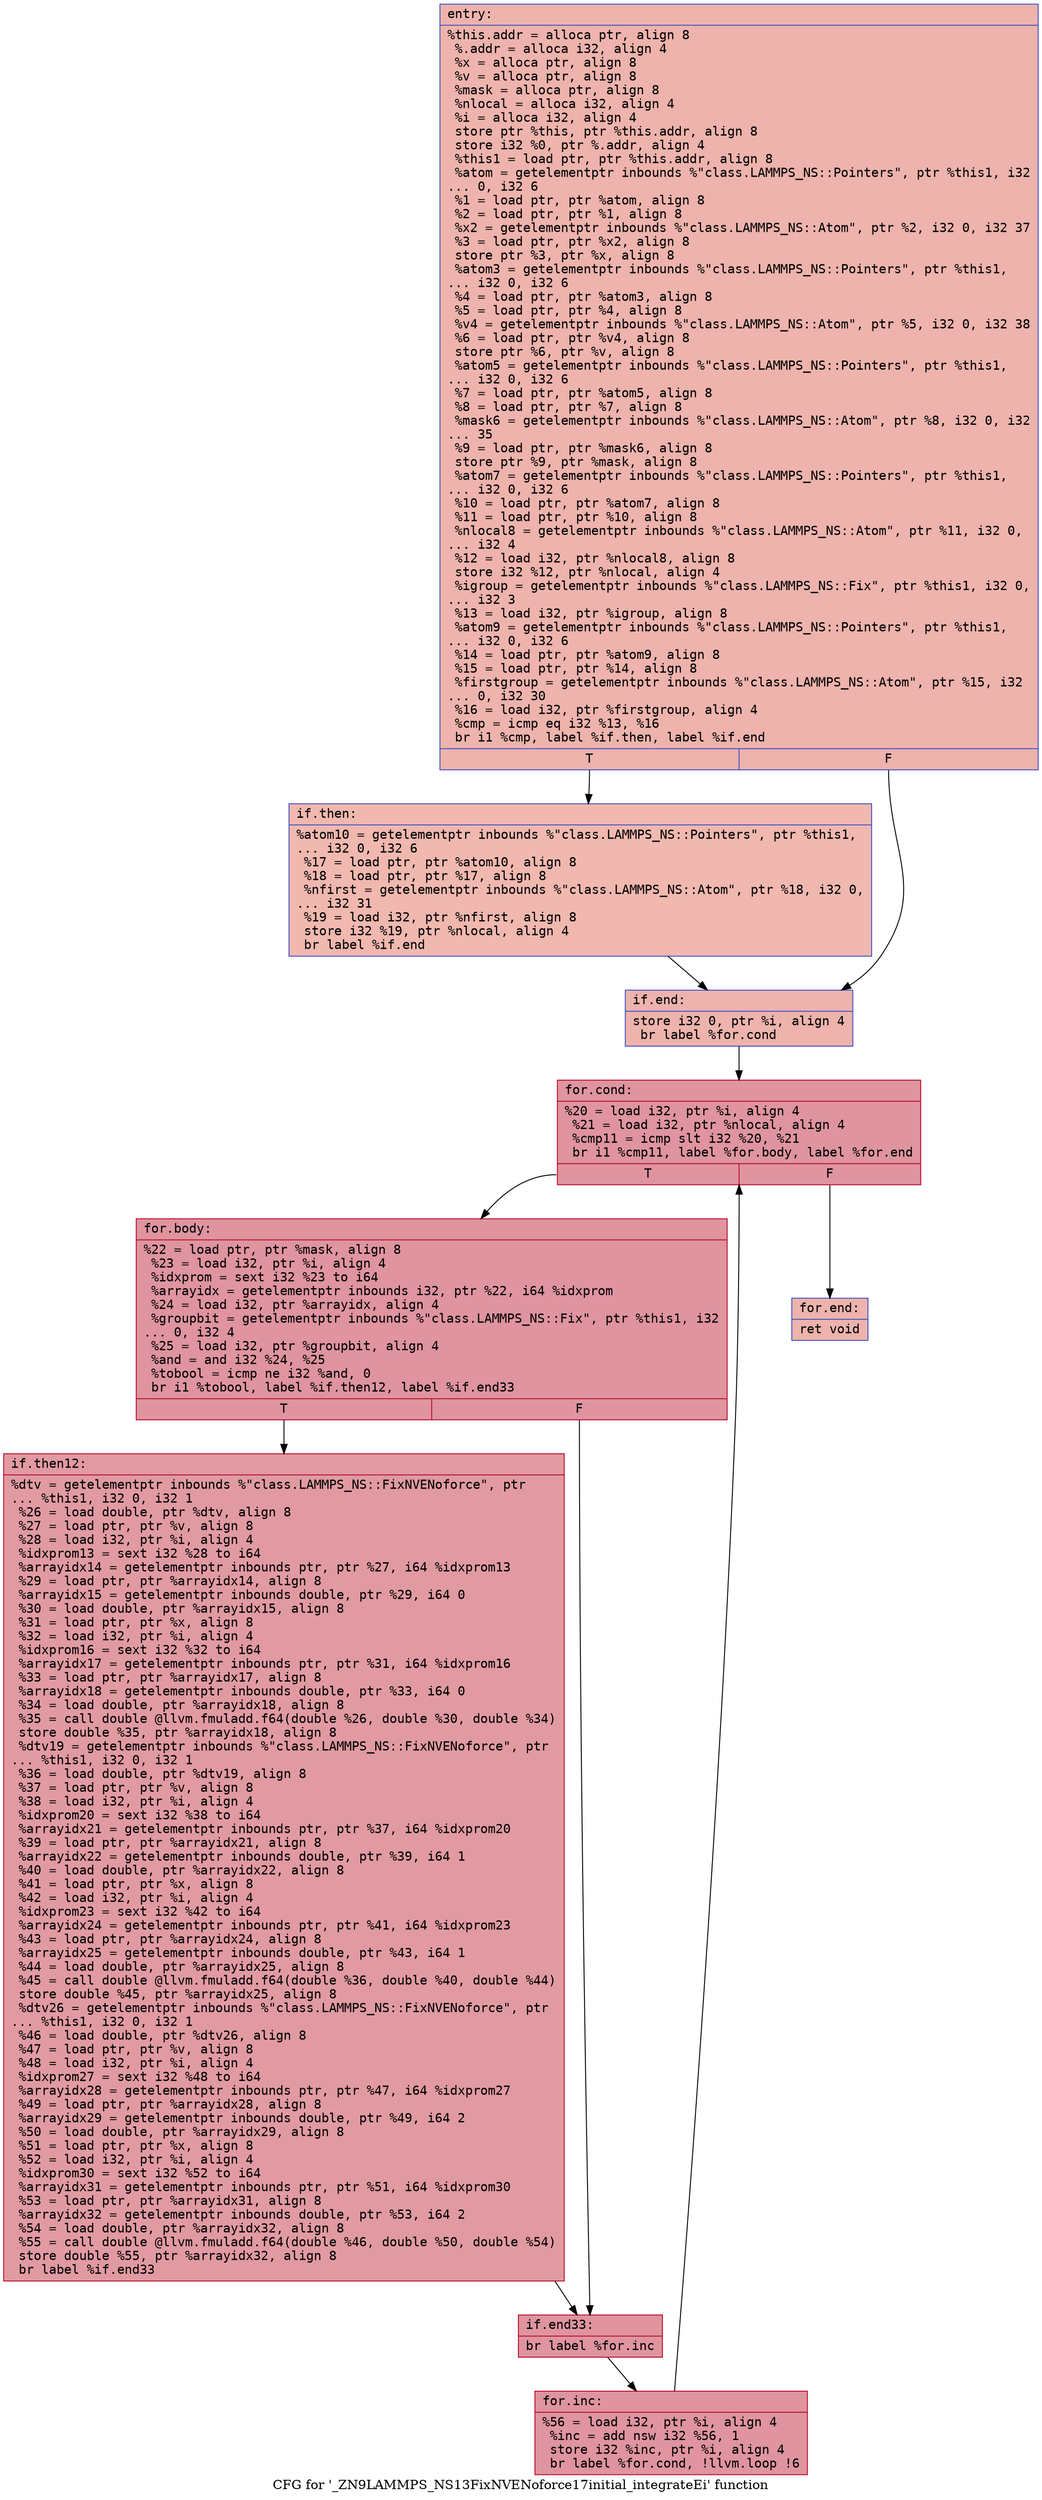 digraph "CFG for '_ZN9LAMMPS_NS13FixNVENoforce17initial_integrateEi' function" {
	label="CFG for '_ZN9LAMMPS_NS13FixNVENoforce17initial_integrateEi' function";

	Node0x564eafa89c50 [shape=record,color="#3d50c3ff", style=filled, fillcolor="#d6524470" fontname="Courier",label="{entry:\l|  %this.addr = alloca ptr, align 8\l  %.addr = alloca i32, align 4\l  %x = alloca ptr, align 8\l  %v = alloca ptr, align 8\l  %mask = alloca ptr, align 8\l  %nlocal = alloca i32, align 4\l  %i = alloca i32, align 4\l  store ptr %this, ptr %this.addr, align 8\l  store i32 %0, ptr %.addr, align 4\l  %this1 = load ptr, ptr %this.addr, align 8\l  %atom = getelementptr inbounds %\"class.LAMMPS_NS::Pointers\", ptr %this1, i32\l... 0, i32 6\l  %1 = load ptr, ptr %atom, align 8\l  %2 = load ptr, ptr %1, align 8\l  %x2 = getelementptr inbounds %\"class.LAMMPS_NS::Atom\", ptr %2, i32 0, i32 37\l  %3 = load ptr, ptr %x2, align 8\l  store ptr %3, ptr %x, align 8\l  %atom3 = getelementptr inbounds %\"class.LAMMPS_NS::Pointers\", ptr %this1,\l... i32 0, i32 6\l  %4 = load ptr, ptr %atom3, align 8\l  %5 = load ptr, ptr %4, align 8\l  %v4 = getelementptr inbounds %\"class.LAMMPS_NS::Atom\", ptr %5, i32 0, i32 38\l  %6 = load ptr, ptr %v4, align 8\l  store ptr %6, ptr %v, align 8\l  %atom5 = getelementptr inbounds %\"class.LAMMPS_NS::Pointers\", ptr %this1,\l... i32 0, i32 6\l  %7 = load ptr, ptr %atom5, align 8\l  %8 = load ptr, ptr %7, align 8\l  %mask6 = getelementptr inbounds %\"class.LAMMPS_NS::Atom\", ptr %8, i32 0, i32\l... 35\l  %9 = load ptr, ptr %mask6, align 8\l  store ptr %9, ptr %mask, align 8\l  %atom7 = getelementptr inbounds %\"class.LAMMPS_NS::Pointers\", ptr %this1,\l... i32 0, i32 6\l  %10 = load ptr, ptr %atom7, align 8\l  %11 = load ptr, ptr %10, align 8\l  %nlocal8 = getelementptr inbounds %\"class.LAMMPS_NS::Atom\", ptr %11, i32 0,\l... i32 4\l  %12 = load i32, ptr %nlocal8, align 8\l  store i32 %12, ptr %nlocal, align 4\l  %igroup = getelementptr inbounds %\"class.LAMMPS_NS::Fix\", ptr %this1, i32 0,\l... i32 3\l  %13 = load i32, ptr %igroup, align 8\l  %atom9 = getelementptr inbounds %\"class.LAMMPS_NS::Pointers\", ptr %this1,\l... i32 0, i32 6\l  %14 = load ptr, ptr %atom9, align 8\l  %15 = load ptr, ptr %14, align 8\l  %firstgroup = getelementptr inbounds %\"class.LAMMPS_NS::Atom\", ptr %15, i32\l... 0, i32 30\l  %16 = load i32, ptr %firstgroup, align 4\l  %cmp = icmp eq i32 %13, %16\l  br i1 %cmp, label %if.then, label %if.end\l|{<s0>T|<s1>F}}"];
	Node0x564eafa89c50:s0 -> Node0x564eafa8b820[tooltip="entry -> if.then\nProbability 50.00%" ];
	Node0x564eafa89c50:s1 -> Node0x564eafa8b890[tooltip="entry -> if.end\nProbability 50.00%" ];
	Node0x564eafa8b820 [shape=record,color="#3d50c3ff", style=filled, fillcolor="#dc5d4a70" fontname="Courier",label="{if.then:\l|  %atom10 = getelementptr inbounds %\"class.LAMMPS_NS::Pointers\", ptr %this1,\l... i32 0, i32 6\l  %17 = load ptr, ptr %atom10, align 8\l  %18 = load ptr, ptr %17, align 8\l  %nfirst = getelementptr inbounds %\"class.LAMMPS_NS::Atom\", ptr %18, i32 0,\l... i32 31\l  %19 = load i32, ptr %nfirst, align 8\l  store i32 %19, ptr %nlocal, align 4\l  br label %if.end\l}"];
	Node0x564eafa8b820 -> Node0x564eafa8b890[tooltip="if.then -> if.end\nProbability 100.00%" ];
	Node0x564eafa8b890 [shape=record,color="#3d50c3ff", style=filled, fillcolor="#d6524470" fontname="Courier",label="{if.end:\l|  store i32 0, ptr %i, align 4\l  br label %for.cond\l}"];
	Node0x564eafa8b890 -> Node0x564eafa8a7c0[tooltip="if.end -> for.cond\nProbability 100.00%" ];
	Node0x564eafa8a7c0 [shape=record,color="#b70d28ff", style=filled, fillcolor="#b70d2870" fontname="Courier",label="{for.cond:\l|  %20 = load i32, ptr %i, align 4\l  %21 = load i32, ptr %nlocal, align 4\l  %cmp11 = icmp slt i32 %20, %21\l  br i1 %cmp11, label %for.body, label %for.end\l|{<s0>T|<s1>F}}"];
	Node0x564eafa8a7c0:s0 -> Node0x564eafa8c2f0[tooltip="for.cond -> for.body\nProbability 96.88%" ];
	Node0x564eafa8a7c0:s1 -> Node0x564eafa8c370[tooltip="for.cond -> for.end\nProbability 3.12%" ];
	Node0x564eafa8c2f0 [shape=record,color="#b70d28ff", style=filled, fillcolor="#b70d2870" fontname="Courier",label="{for.body:\l|  %22 = load ptr, ptr %mask, align 8\l  %23 = load i32, ptr %i, align 4\l  %idxprom = sext i32 %23 to i64\l  %arrayidx = getelementptr inbounds i32, ptr %22, i64 %idxprom\l  %24 = load i32, ptr %arrayidx, align 4\l  %groupbit = getelementptr inbounds %\"class.LAMMPS_NS::Fix\", ptr %this1, i32\l... 0, i32 4\l  %25 = load i32, ptr %groupbit, align 4\l  %and = and i32 %24, %25\l  %tobool = icmp ne i32 %and, 0\l  br i1 %tobool, label %if.then12, label %if.end33\l|{<s0>T|<s1>F}}"];
	Node0x564eafa8c2f0:s0 -> Node0x564eafa8ca40[tooltip="for.body -> if.then12\nProbability 62.50%" ];
	Node0x564eafa8c2f0:s1 -> Node0x564eafa8cac0[tooltip="for.body -> if.end33\nProbability 37.50%" ];
	Node0x564eafa8ca40 [shape=record,color="#b70d28ff", style=filled, fillcolor="#bb1b2c70" fontname="Courier",label="{if.then12:\l|  %dtv = getelementptr inbounds %\"class.LAMMPS_NS::FixNVENoforce\", ptr\l... %this1, i32 0, i32 1\l  %26 = load double, ptr %dtv, align 8\l  %27 = load ptr, ptr %v, align 8\l  %28 = load i32, ptr %i, align 4\l  %idxprom13 = sext i32 %28 to i64\l  %arrayidx14 = getelementptr inbounds ptr, ptr %27, i64 %idxprom13\l  %29 = load ptr, ptr %arrayidx14, align 8\l  %arrayidx15 = getelementptr inbounds double, ptr %29, i64 0\l  %30 = load double, ptr %arrayidx15, align 8\l  %31 = load ptr, ptr %x, align 8\l  %32 = load i32, ptr %i, align 4\l  %idxprom16 = sext i32 %32 to i64\l  %arrayidx17 = getelementptr inbounds ptr, ptr %31, i64 %idxprom16\l  %33 = load ptr, ptr %arrayidx17, align 8\l  %arrayidx18 = getelementptr inbounds double, ptr %33, i64 0\l  %34 = load double, ptr %arrayidx18, align 8\l  %35 = call double @llvm.fmuladd.f64(double %26, double %30, double %34)\l  store double %35, ptr %arrayidx18, align 8\l  %dtv19 = getelementptr inbounds %\"class.LAMMPS_NS::FixNVENoforce\", ptr\l... %this1, i32 0, i32 1\l  %36 = load double, ptr %dtv19, align 8\l  %37 = load ptr, ptr %v, align 8\l  %38 = load i32, ptr %i, align 4\l  %idxprom20 = sext i32 %38 to i64\l  %arrayidx21 = getelementptr inbounds ptr, ptr %37, i64 %idxprom20\l  %39 = load ptr, ptr %arrayidx21, align 8\l  %arrayidx22 = getelementptr inbounds double, ptr %39, i64 1\l  %40 = load double, ptr %arrayidx22, align 8\l  %41 = load ptr, ptr %x, align 8\l  %42 = load i32, ptr %i, align 4\l  %idxprom23 = sext i32 %42 to i64\l  %arrayidx24 = getelementptr inbounds ptr, ptr %41, i64 %idxprom23\l  %43 = load ptr, ptr %arrayidx24, align 8\l  %arrayidx25 = getelementptr inbounds double, ptr %43, i64 1\l  %44 = load double, ptr %arrayidx25, align 8\l  %45 = call double @llvm.fmuladd.f64(double %36, double %40, double %44)\l  store double %45, ptr %arrayidx25, align 8\l  %dtv26 = getelementptr inbounds %\"class.LAMMPS_NS::FixNVENoforce\", ptr\l... %this1, i32 0, i32 1\l  %46 = load double, ptr %dtv26, align 8\l  %47 = load ptr, ptr %v, align 8\l  %48 = load i32, ptr %i, align 4\l  %idxprom27 = sext i32 %48 to i64\l  %arrayidx28 = getelementptr inbounds ptr, ptr %47, i64 %idxprom27\l  %49 = load ptr, ptr %arrayidx28, align 8\l  %arrayidx29 = getelementptr inbounds double, ptr %49, i64 2\l  %50 = load double, ptr %arrayidx29, align 8\l  %51 = load ptr, ptr %x, align 8\l  %52 = load i32, ptr %i, align 4\l  %idxprom30 = sext i32 %52 to i64\l  %arrayidx31 = getelementptr inbounds ptr, ptr %51, i64 %idxprom30\l  %53 = load ptr, ptr %arrayidx31, align 8\l  %arrayidx32 = getelementptr inbounds double, ptr %53, i64 2\l  %54 = load double, ptr %arrayidx32, align 8\l  %55 = call double @llvm.fmuladd.f64(double %46, double %50, double %54)\l  store double %55, ptr %arrayidx32, align 8\l  br label %if.end33\l}"];
	Node0x564eafa8ca40 -> Node0x564eafa8cac0[tooltip="if.then12 -> if.end33\nProbability 100.00%" ];
	Node0x564eafa8cac0 [shape=record,color="#b70d28ff", style=filled, fillcolor="#b70d2870" fontname="Courier",label="{if.end33:\l|  br label %for.inc\l}"];
	Node0x564eafa8cac0 -> Node0x564eafa8fc70[tooltip="if.end33 -> for.inc\nProbability 100.00%" ];
	Node0x564eafa8fc70 [shape=record,color="#b70d28ff", style=filled, fillcolor="#b70d2870" fontname="Courier",label="{for.inc:\l|  %56 = load i32, ptr %i, align 4\l  %inc = add nsw i32 %56, 1\l  store i32 %inc, ptr %i, align 4\l  br label %for.cond, !llvm.loop !6\l}"];
	Node0x564eafa8fc70 -> Node0x564eafa8a7c0[tooltip="for.inc -> for.cond\nProbability 100.00%" ];
	Node0x564eafa8c370 [shape=record,color="#3d50c3ff", style=filled, fillcolor="#d6524470" fontname="Courier",label="{for.end:\l|  ret void\l}"];
}
